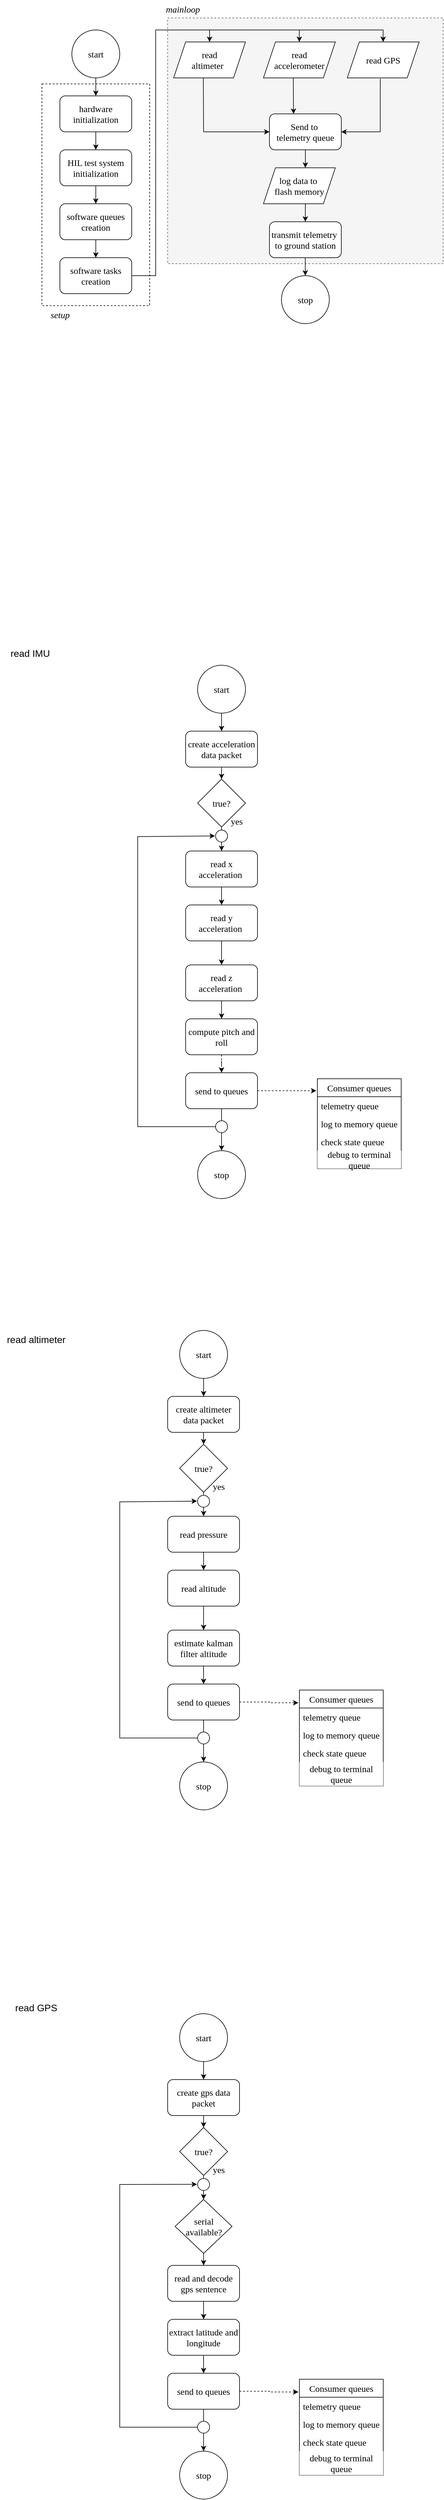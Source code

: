 <mxfile version="20.8.16" type="device"><diagram name="Page-1" id="mBe-X2XpHbBjMXoWEPuQ"><mxGraphModel dx="1061" dy="690" grid="1" gridSize="10" guides="1" tooltips="1" connect="1" arrows="1" fold="1" page="1" pageScale="1" pageWidth="850" pageHeight="1100" math="0" shadow="0"><root><mxCell id="0"/><mxCell id="1" parent="0"/><mxCell id="3_4ybD7YftB7k-4vnhsT-41" value="" style="rounded=0;whiteSpace=wrap;html=1;fontFamily=Times New Roman;fontSize=15;dashed=1;fillColor=#f5f5f5;fontColor=#333333;strokeColor=#666666;" vertex="1" parent="1"><mxGeometry x="310" y="70" width="460" height="410" as="geometry"/></mxCell><mxCell id="3_4ybD7YftB7k-4vnhsT-40" value="" style="rounded=0;whiteSpace=wrap;html=1;fontFamily=Times New Roman;fontSize=15;dashed=1;" vertex="1" parent="1"><mxGeometry x="100" y="180" width="180" height="370" as="geometry"/></mxCell><mxCell id="3_4ybD7YftB7k-4vnhsT-5" value="" style="edgeStyle=orthogonalEdgeStyle;rounded=0;orthogonalLoop=1;jettySize=auto;html=1;fontFamily=Times New Roman;fontSize=15;" edge="1" parent="1" source="3_4ybD7YftB7k-4vnhsT-1" target="3_4ybD7YftB7k-4vnhsT-2"><mxGeometry relative="1" as="geometry"/></mxCell><mxCell id="3_4ybD7YftB7k-4vnhsT-1" value="&lt;font face=&quot;Times New Roman&quot; style=&quot;font-size: 15px;&quot;&gt;start&lt;/font&gt;" style="ellipse;whiteSpace=wrap;html=1;fontSize=15;" vertex="1" parent="1"><mxGeometry x="150" y="90" width="80" height="80" as="geometry"/></mxCell><mxCell id="3_4ybD7YftB7k-4vnhsT-6" value="" style="edgeStyle=orthogonalEdgeStyle;rounded=0;orthogonalLoop=1;jettySize=auto;html=1;fontFamily=Times New Roman;fontSize=15;" edge="1" parent="1" source="3_4ybD7YftB7k-4vnhsT-2" target="3_4ybD7YftB7k-4vnhsT-4"><mxGeometry relative="1" as="geometry"/></mxCell><mxCell id="3_4ybD7YftB7k-4vnhsT-2" value="hardware initialization" style="rounded=1;whiteSpace=wrap;html=1;fontFamily=Times New Roman;fontSize=15;" vertex="1" parent="1"><mxGeometry x="130" y="200" width="120" height="60" as="geometry"/></mxCell><mxCell id="3_4ybD7YftB7k-4vnhsT-8" value="" style="edgeStyle=orthogonalEdgeStyle;rounded=0;orthogonalLoop=1;jettySize=auto;html=1;fontFamily=Times New Roman;fontSize=15;" edge="1" parent="1" source="3_4ybD7YftB7k-4vnhsT-4" target="3_4ybD7YftB7k-4vnhsT-7"><mxGeometry relative="1" as="geometry"/></mxCell><mxCell id="3_4ybD7YftB7k-4vnhsT-4" value="HIL test system initialization" style="rounded=1;whiteSpace=wrap;html=1;fontFamily=Times New Roman;fontSize=15;" vertex="1" parent="1"><mxGeometry x="130" y="290" width="120" height="60" as="geometry"/></mxCell><mxCell id="3_4ybD7YftB7k-4vnhsT-10" value="" style="edgeStyle=orthogonalEdgeStyle;rounded=0;orthogonalLoop=1;jettySize=auto;html=1;fontFamily=Times New Roman;fontSize=15;" edge="1" parent="1" source="3_4ybD7YftB7k-4vnhsT-7" target="3_4ybD7YftB7k-4vnhsT-9"><mxGeometry relative="1" as="geometry"/></mxCell><mxCell id="3_4ybD7YftB7k-4vnhsT-7" value="software queues creation" style="rounded=1;whiteSpace=wrap;html=1;fontFamily=Times New Roman;fontSize=15;" vertex="1" parent="1"><mxGeometry x="130" y="380" width="120" height="60" as="geometry"/></mxCell><mxCell id="3_4ybD7YftB7k-4vnhsT-13" value="" style="edgeStyle=orthogonalEdgeStyle;rounded=0;orthogonalLoop=1;jettySize=auto;html=1;fontFamily=Times New Roman;fontSize=15;" edge="1" parent="1" source="3_4ybD7YftB7k-4vnhsT-9" target="3_4ybD7YftB7k-4vnhsT-21"><mxGeometry relative="1" as="geometry"><mxPoint x="392" y="108.98" as="targetPoint"/><Array as="points"><mxPoint x="290" y="500"/><mxPoint x="290" y="90"/><mxPoint x="380" y="90"/></Array></mxGeometry></mxCell><mxCell id="3_4ybD7YftB7k-4vnhsT-9" value="software tasks creation" style="rounded=1;whiteSpace=wrap;html=1;fontFamily=Times New Roman;fontSize=15;" vertex="1" parent="1"><mxGeometry x="130" y="470" width="120" height="60" as="geometry"/></mxCell><mxCell id="3_4ybD7YftB7k-4vnhsT-17" value="" style="endArrow=none;html=1;rounded=0;fontFamily=Times New Roman;fontSize=15;" edge="1" parent="1"><mxGeometry width="50" height="50" relative="1" as="geometry"><mxPoint x="380" y="90" as="sourcePoint"/><mxPoint x="670" y="90" as="targetPoint"/></mxGeometry></mxCell><mxCell id="3_4ybD7YftB7k-4vnhsT-19" value="" style="endArrow=classic;html=1;rounded=0;fontFamily=Times New Roman;fontSize=15;entryX=0.667;entryY=0;entryDx=0;entryDy=0;entryPerimeter=0;" edge="1" parent="1"><mxGeometry width="50" height="50" relative="1" as="geometry"><mxPoint x="669.83" y="90" as="sourcePoint"/><mxPoint x="669.87" y="110" as="targetPoint"/></mxGeometry></mxCell><mxCell id="3_4ybD7YftB7k-4vnhsT-20" value="" style="endArrow=classic;html=1;rounded=0;fontFamily=Times New Roman;fontSize=15;entryX=0.667;entryY=0;entryDx=0;entryDy=0;entryPerimeter=0;" edge="1" parent="1"><mxGeometry width="50" height="50" relative="1" as="geometry"><mxPoint x="529.83" y="90" as="sourcePoint"/><mxPoint x="529.87" y="110" as="targetPoint"/></mxGeometry></mxCell><mxCell id="3_4ybD7YftB7k-4vnhsT-21" value="read &lt;br&gt;altimeter&lt;span style=&quot;white-space: pre;&quot;&gt;&#9;&lt;/span&gt;" style="shape=parallelogram;perimeter=parallelogramPerimeter;whiteSpace=wrap;html=1;fixedSize=1;fontFamily=Times New Roman;fontSize=15;" vertex="1" parent="1"><mxGeometry x="320" y="110" width="120" height="60" as="geometry"/></mxCell><mxCell id="3_4ybD7YftB7k-4vnhsT-22" value="read &lt;br&gt;accelerometer" style="shape=parallelogram;perimeter=parallelogramPerimeter;whiteSpace=wrap;html=1;fixedSize=1;fontFamily=Times New Roman;fontSize=15;" vertex="1" parent="1"><mxGeometry x="470" y="110" width="120" height="60" as="geometry"/></mxCell><mxCell id="3_4ybD7YftB7k-4vnhsT-23" value="read GPS" style="shape=parallelogram;perimeter=parallelogramPerimeter;whiteSpace=wrap;html=1;fixedSize=1;fontFamily=Times New Roman;fontSize=15;" vertex="1" parent="1"><mxGeometry x="610" y="110" width="120" height="60" as="geometry"/></mxCell><mxCell id="3_4ybD7YftB7k-4vnhsT-24" value="log data to&amp;nbsp;&lt;br&gt;flash memory" style="shape=parallelogram;perimeter=parallelogramPerimeter;whiteSpace=wrap;html=1;fixedSize=1;fontFamily=Times New Roman;fontSize=15;" vertex="1" parent="1"><mxGeometry x="470" y="320" width="120" height="60" as="geometry"/></mxCell><mxCell id="3_4ybD7YftB7k-4vnhsT-34" style="edgeStyle=orthogonalEdgeStyle;rounded=0;orthogonalLoop=1;jettySize=auto;html=1;entryX=0.583;entryY=0;entryDx=0;entryDy=0;entryPerimeter=0;fontFamily=Times New Roman;fontSize=15;" edge="1" parent="1" source="3_4ybD7YftB7k-4vnhsT-25" target="3_4ybD7YftB7k-4vnhsT-24"><mxGeometry relative="1" as="geometry"/></mxCell><mxCell id="3_4ybD7YftB7k-4vnhsT-25" value="Send to&amp;nbsp;&lt;br&gt;telemetry queue" style="rounded=1;whiteSpace=wrap;html=1;fontFamily=Times New Roman;fontSize=15;" vertex="1" parent="1"><mxGeometry x="480" y="230" width="120" height="60" as="geometry"/></mxCell><mxCell id="3_4ybD7YftB7k-4vnhsT-27" value="" style="endArrow=classic;html=1;rounded=0;fontFamily=Times New Roman;fontSize=15;exitX=0.413;exitY=1.003;exitDx=0;exitDy=0;exitPerimeter=0;entryX=0;entryY=0.5;entryDx=0;entryDy=0;" edge="1" parent="1" source="3_4ybD7YftB7k-4vnhsT-21" target="3_4ybD7YftB7k-4vnhsT-25"><mxGeometry width="50" height="50" relative="1" as="geometry"><mxPoint x="540" y="340" as="sourcePoint"/><mxPoint x="590" y="290" as="targetPoint"/><Array as="points"><mxPoint x="370" y="260"/></Array></mxGeometry></mxCell><mxCell id="3_4ybD7YftB7k-4vnhsT-31" value="transmit telemetry&amp;nbsp;&lt;br&gt;to ground station" style="rounded=1;whiteSpace=wrap;html=1;fontFamily=Times New Roman;fontSize=15;" vertex="1" parent="1"><mxGeometry x="480" y="410" width="120" height="60" as="geometry"/></mxCell><mxCell id="3_4ybD7YftB7k-4vnhsT-32" value="" style="endArrow=classic;html=1;rounded=0;fontFamily=Times New Roman;fontSize=15;exitX=0.459;exitY=1.023;exitDx=0;exitDy=0;exitPerimeter=0;entryX=1;entryY=0.5;entryDx=0;entryDy=0;" edge="1" parent="1" source="3_4ybD7YftB7k-4vnhsT-23" target="3_4ybD7YftB7k-4vnhsT-25"><mxGeometry width="50" height="50" relative="1" as="geometry"><mxPoint x="560" y="330" as="sourcePoint"/><mxPoint x="610" y="280" as="targetPoint"/><Array as="points"><mxPoint x="665" y="260"/></Array></mxGeometry></mxCell><mxCell id="3_4ybD7YftB7k-4vnhsT-33" value="" style="endArrow=classic;html=1;rounded=0;fontFamily=Times New Roman;fontSize=15;exitX=0.415;exitY=1.007;exitDx=0;exitDy=0;exitPerimeter=0;entryX=0.335;entryY=0.001;entryDx=0;entryDy=0;entryPerimeter=0;" edge="1" parent="1" source="3_4ybD7YftB7k-4vnhsT-22" target="3_4ybD7YftB7k-4vnhsT-25"><mxGeometry width="50" height="50" relative="1" as="geometry"><mxPoint x="560" y="330" as="sourcePoint"/><mxPoint x="610" y="280" as="targetPoint"/></mxGeometry></mxCell><mxCell id="3_4ybD7YftB7k-4vnhsT-36" style="edgeStyle=orthogonalEdgeStyle;rounded=0;orthogonalLoop=1;jettySize=auto;html=1;entryX=0.583;entryY=0;entryDx=0;entryDy=0;entryPerimeter=0;fontFamily=Times New Roman;fontSize=15;" edge="1" parent="1"><mxGeometry relative="1" as="geometry"><mxPoint x="539.96" y="380" as="sourcePoint"/><mxPoint x="539.92" y="410" as="targetPoint"/></mxGeometry></mxCell><mxCell id="3_4ybD7YftB7k-4vnhsT-37" value="&lt;font face=&quot;Times New Roman&quot; style=&quot;font-size: 15px;&quot;&gt;stop&lt;/font&gt;" style="ellipse;whiteSpace=wrap;html=1;fontSize=15;" vertex="1" parent="1"><mxGeometry x="500" y="500" width="80" height="80" as="geometry"/></mxCell><mxCell id="3_4ybD7YftB7k-4vnhsT-39" style="edgeStyle=orthogonalEdgeStyle;rounded=0;orthogonalLoop=1;jettySize=auto;html=1;entryX=0.583;entryY=0;entryDx=0;entryDy=0;entryPerimeter=0;fontFamily=Times New Roman;fontSize=15;" edge="1" parent="1"><mxGeometry relative="1" as="geometry"><mxPoint x="539.84" y="470" as="sourcePoint"/><mxPoint x="539.8" y="500" as="targetPoint"/></mxGeometry></mxCell><mxCell id="3_4ybD7YftB7k-4vnhsT-42" value="&lt;i&gt;mainloop&lt;/i&gt;" style="text;html=1;align=center;verticalAlign=middle;resizable=0;points=[];autosize=1;strokeColor=none;fillColor=none;fontSize=15;fontFamily=Times New Roman;" vertex="1" parent="1"><mxGeometry x="295" y="40" width="80" height="30" as="geometry"/></mxCell><mxCell id="3_4ybD7YftB7k-4vnhsT-43" value="&lt;i&gt;setup&lt;/i&gt;" style="text;html=1;align=center;verticalAlign=middle;resizable=0;points=[];autosize=1;strokeColor=none;fillColor=none;fontSize=15;fontFamily=Times New Roman;" vertex="1" parent="1"><mxGeometry x="100" y="550" width="60" height="30" as="geometry"/></mxCell><mxCell id="3_4ybD7YftB7k-4vnhsT-56" value="" style="edgeStyle=orthogonalEdgeStyle;rounded=0;orthogonalLoop=1;jettySize=auto;html=1;fontFamily=Times New Roman;fontSize=15;" edge="1" parent="1" source="3_4ybD7YftB7k-4vnhsT-44" target="3_4ybD7YftB7k-4vnhsT-54"><mxGeometry relative="1" as="geometry"/></mxCell><mxCell id="3_4ybD7YftB7k-4vnhsT-44" value="read x &lt;br&gt;acceleration&amp;nbsp;" style="rounded=1;whiteSpace=wrap;html=1;fontFamily=Times New Roman;fontSize=15;" vertex="1" parent="1"><mxGeometry x="340" y="1460" width="120" height="60" as="geometry"/></mxCell><mxCell id="3_4ybD7YftB7k-4vnhsT-52" value="" style="edgeStyle=orthogonalEdgeStyle;rounded=0;orthogonalLoop=1;jettySize=auto;html=1;fontFamily=Times New Roman;fontSize=15;" edge="1" parent="1" source="3_4ybD7YftB7k-4vnhsT-45" target="3_4ybD7YftB7k-4vnhsT-51"><mxGeometry relative="1" as="geometry"/></mxCell><mxCell id="3_4ybD7YftB7k-4vnhsT-45" value="start" style="ellipse;whiteSpace=wrap;html=1;fontFamily=Times New Roman;fontSize=15;" vertex="1" parent="1"><mxGeometry x="360" y="1150" width="80" height="80" as="geometry"/></mxCell><mxCell id="3_4ybD7YftB7k-4vnhsT-77" value="" style="edgeStyle=orthogonalEdgeStyle;rounded=0;orthogonalLoop=1;jettySize=auto;html=1;fontFamily=Times New Roman;fontSize=15;" edge="1" parent="1" source="3_4ybD7YftB7k-4vnhsT-46" target="3_4ybD7YftB7k-4vnhsT-44"><mxGeometry relative="1" as="geometry"/></mxCell><mxCell id="3_4ybD7YftB7k-4vnhsT-46" value="true?" style="rhombus;whiteSpace=wrap;html=1;fontFamily=Times New Roman;fontSize=15;" vertex="1" parent="1"><mxGeometry x="360" y="1340" width="80" height="80" as="geometry"/></mxCell><mxCell id="3_4ybD7YftB7k-4vnhsT-53" value="" style="edgeStyle=orthogonalEdgeStyle;rounded=0;orthogonalLoop=1;jettySize=auto;html=1;fontFamily=Times New Roman;fontSize=15;" edge="1" parent="1" source="3_4ybD7YftB7k-4vnhsT-51" target="3_4ybD7YftB7k-4vnhsT-46"><mxGeometry relative="1" as="geometry"/></mxCell><mxCell id="3_4ybD7YftB7k-4vnhsT-51" value="create acceleration data packet" style="rounded=1;whiteSpace=wrap;html=1;fontFamily=Times New Roman;fontSize=15;" vertex="1" parent="1"><mxGeometry x="340" y="1260" width="120" height="60" as="geometry"/></mxCell><mxCell id="3_4ybD7YftB7k-4vnhsT-57" value="" style="edgeStyle=orthogonalEdgeStyle;rounded=0;orthogonalLoop=1;jettySize=auto;html=1;fontFamily=Times New Roman;fontSize=15;" edge="1" parent="1" source="3_4ybD7YftB7k-4vnhsT-54" target="3_4ybD7YftB7k-4vnhsT-55"><mxGeometry relative="1" as="geometry"/></mxCell><mxCell id="3_4ybD7YftB7k-4vnhsT-54" value="read y&lt;br&gt;acceleration&amp;nbsp;" style="rounded=1;whiteSpace=wrap;html=1;fontFamily=Times New Roman;fontSize=15;" vertex="1" parent="1"><mxGeometry x="340" y="1550" width="120" height="60" as="geometry"/></mxCell><mxCell id="3_4ybD7YftB7k-4vnhsT-59" value="" style="edgeStyle=orthogonalEdgeStyle;rounded=0;orthogonalLoop=1;jettySize=auto;html=1;fontFamily=Times New Roman;fontSize=15;" edge="1" parent="1" source="3_4ybD7YftB7k-4vnhsT-55" target="3_4ybD7YftB7k-4vnhsT-58"><mxGeometry relative="1" as="geometry"/></mxCell><mxCell id="3_4ybD7YftB7k-4vnhsT-55" value="read z&lt;br&gt;acceleration&amp;nbsp;" style="rounded=1;whiteSpace=wrap;html=1;fontFamily=Times New Roman;fontSize=15;" vertex="1" parent="1"><mxGeometry x="340" y="1650" width="120" height="60" as="geometry"/></mxCell><mxCell id="3_4ybD7YftB7k-4vnhsT-68" value="" style="edgeStyle=orthogonalEdgeStyle;rounded=0;orthogonalLoop=1;jettySize=auto;html=1;dashed=1;fontFamily=Times New Roman;fontSize=15;" edge="1" parent="1" source="3_4ybD7YftB7k-4vnhsT-58" target="3_4ybD7YftB7k-4vnhsT-60"><mxGeometry relative="1" as="geometry"/></mxCell><mxCell id="3_4ybD7YftB7k-4vnhsT-58" value="compute pitch and roll" style="rounded=1;whiteSpace=wrap;html=1;fontFamily=Times New Roman;fontSize=15;" vertex="1" parent="1"><mxGeometry x="340" y="1740" width="120" height="60" as="geometry"/></mxCell><mxCell id="3_4ybD7YftB7k-4vnhsT-67" style="edgeStyle=orthogonalEdgeStyle;rounded=0;orthogonalLoop=1;jettySize=auto;html=1;entryX=-0.012;entryY=0.133;entryDx=0;entryDy=0;entryPerimeter=0;fontFamily=Times New Roman;fontSize=15;dashed=1;" edge="1" parent="1" source="3_4ybD7YftB7k-4vnhsT-60" target="3_4ybD7YftB7k-4vnhsT-61"><mxGeometry relative="1" as="geometry"/></mxCell><mxCell id="3_4ybD7YftB7k-4vnhsT-74" value="" style="edgeStyle=orthogonalEdgeStyle;rounded=0;orthogonalLoop=1;jettySize=auto;html=1;fontFamily=Times New Roman;fontSize=15;" edge="1" parent="1" source="3_4ybD7YftB7k-4vnhsT-60" target="3_4ybD7YftB7k-4vnhsT-69"><mxGeometry relative="1" as="geometry"/></mxCell><mxCell id="3_4ybD7YftB7k-4vnhsT-60" value="send to queues" style="rounded=1;whiteSpace=wrap;html=1;fontFamily=Times New Roman;fontSize=15;" vertex="1" parent="1"><mxGeometry x="340" y="1830" width="120" height="60" as="geometry"/></mxCell><mxCell id="3_4ybD7YftB7k-4vnhsT-61" value="Consumer queues" style="swimlane;fontStyle=0;childLayout=stackLayout;horizontal=1;startSize=30;horizontalStack=0;resizeParent=1;resizeParentMax=0;resizeLast=0;collapsible=1;marginBottom=0;whiteSpace=wrap;html=1;fontFamily=Times New Roman;fontSize=15;" vertex="1" parent="1"><mxGeometry x="560" y="1840" width="140" height="150" as="geometry"/></mxCell><mxCell id="3_4ybD7YftB7k-4vnhsT-62" value="telemetry queue" style="text;strokeColor=none;fillColor=none;align=left;verticalAlign=middle;spacingLeft=4;spacingRight=4;overflow=hidden;points=[[0,0.5],[1,0.5]];portConstraint=eastwest;rotatable=0;whiteSpace=wrap;html=1;fontSize=15;fontFamily=Times New Roman;" vertex="1" parent="3_4ybD7YftB7k-4vnhsT-61"><mxGeometry y="30" width="140" height="30" as="geometry"/></mxCell><mxCell id="3_4ybD7YftB7k-4vnhsT-63" value="log to memory queue" style="text;strokeColor=none;fillColor=none;align=left;verticalAlign=middle;spacingLeft=4;spacingRight=4;overflow=hidden;points=[[0,0.5],[1,0.5]];portConstraint=eastwest;rotatable=0;whiteSpace=wrap;html=1;fontSize=15;fontFamily=Times New Roman;" vertex="1" parent="3_4ybD7YftB7k-4vnhsT-61"><mxGeometry y="60" width="140" height="30" as="geometry"/></mxCell><mxCell id="3_4ybD7YftB7k-4vnhsT-64" value="check state queue" style="text;strokeColor=none;fillColor=none;align=left;verticalAlign=middle;spacingLeft=4;spacingRight=4;overflow=hidden;points=[[0,0.5],[1,0.5]];portConstraint=eastwest;rotatable=0;whiteSpace=wrap;html=1;fontSize=15;fontFamily=Times New Roman;" vertex="1" parent="3_4ybD7YftB7k-4vnhsT-61"><mxGeometry y="90" width="140" height="30" as="geometry"/></mxCell><mxCell id="3_4ybD7YftB7k-4vnhsT-66" value="debug to terminal queue" style="rounded=0;whiteSpace=wrap;html=1;fontFamily=Times New Roman;fontSize=15;strokeColor=none;" vertex="1" parent="3_4ybD7YftB7k-4vnhsT-61"><mxGeometry y="120" width="140" height="30" as="geometry"/></mxCell><mxCell id="3_4ybD7YftB7k-4vnhsT-69" value="stop" style="ellipse;whiteSpace=wrap;html=1;aspect=fixed;fontFamily=Times New Roman;fontSize=15;" vertex="1" parent="1"><mxGeometry x="360" y="1960" width="80" height="80" as="geometry"/></mxCell><mxCell id="3_4ybD7YftB7k-4vnhsT-70" value="yes" style="text;html=1;align=center;verticalAlign=middle;resizable=0;points=[];autosize=1;strokeColor=none;fillColor=none;fontSize=15;fontFamily=Times New Roman;" vertex="1" parent="1"><mxGeometry x="405" y="1395" width="40" height="30" as="geometry"/></mxCell><mxCell id="3_4ybD7YftB7k-4vnhsT-72" value="" style="endArrow=classic;html=1;rounded=0;fontFamily=Times New Roman;fontSize=15;exitX=0;exitY=0.5;exitDx=0;exitDy=0;entryX=-0.051;entryY=0.489;entryDx=0;entryDy=0;entryPerimeter=0;" edge="1" parent="1" source="3_4ybD7YftB7k-4vnhsT-73" target="3_4ybD7YftB7k-4vnhsT-75"><mxGeometry width="50" height="50" relative="1" as="geometry"><mxPoint x="260" y="1920" as="sourcePoint"/><mxPoint x="390" y="1430" as="targetPoint"/><Array as="points"><mxPoint x="260" y="1920"/><mxPoint x="260" y="1436"/></Array></mxGeometry></mxCell><mxCell id="3_4ybD7YftB7k-4vnhsT-73" value="" style="ellipse;whiteSpace=wrap;html=1;aspect=fixed;fontFamily=Times New Roman;fontSize=15;" vertex="1" parent="1"><mxGeometry x="390" y="1910" width="20" height="20" as="geometry"/></mxCell><mxCell id="3_4ybD7YftB7k-4vnhsT-75" value="" style="ellipse;whiteSpace=wrap;html=1;aspect=fixed;fontFamily=Times New Roman;fontSize=15;" vertex="1" parent="1"><mxGeometry x="390" y="1425" width="20" height="20" as="geometry"/></mxCell><mxCell id="3_4ybD7YftB7k-4vnhsT-78" value="" style="edgeStyle=orthogonalEdgeStyle;rounded=0;orthogonalLoop=1;jettySize=auto;html=1;fontFamily=Times New Roman;fontSize=15;" edge="1" parent="1" source="3_4ybD7YftB7k-4vnhsT-79" target="3_4ybD7YftB7k-4vnhsT-87"><mxGeometry relative="1" as="geometry"/></mxCell><mxCell id="3_4ybD7YftB7k-4vnhsT-79" value="read pressure" style="rounded=1;whiteSpace=wrap;html=1;fontFamily=Times New Roman;fontSize=15;" vertex="1" parent="1"><mxGeometry x="310" y="2570" width="120" height="60" as="geometry"/></mxCell><mxCell id="3_4ybD7YftB7k-4vnhsT-80" value="" style="edgeStyle=orthogonalEdgeStyle;rounded=0;orthogonalLoop=1;jettySize=auto;html=1;fontFamily=Times New Roman;fontSize=15;" edge="1" parent="1" source="3_4ybD7YftB7k-4vnhsT-81" target="3_4ybD7YftB7k-4vnhsT-85"><mxGeometry relative="1" as="geometry"/></mxCell><mxCell id="3_4ybD7YftB7k-4vnhsT-81" value="start" style="ellipse;whiteSpace=wrap;html=1;fontFamily=Times New Roman;fontSize=15;" vertex="1" parent="1"><mxGeometry x="330" y="2260" width="80" height="80" as="geometry"/></mxCell><mxCell id="3_4ybD7YftB7k-4vnhsT-82" value="" style="edgeStyle=orthogonalEdgeStyle;rounded=0;orthogonalLoop=1;jettySize=auto;html=1;fontFamily=Times New Roman;fontSize=15;" edge="1" parent="1" source="3_4ybD7YftB7k-4vnhsT-83" target="3_4ybD7YftB7k-4vnhsT-79"><mxGeometry relative="1" as="geometry"/></mxCell><mxCell id="3_4ybD7YftB7k-4vnhsT-83" value="true?" style="rhombus;whiteSpace=wrap;html=1;fontFamily=Times New Roman;fontSize=15;" vertex="1" parent="1"><mxGeometry x="330" y="2450" width="80" height="80" as="geometry"/></mxCell><mxCell id="3_4ybD7YftB7k-4vnhsT-84" value="" style="edgeStyle=orthogonalEdgeStyle;rounded=0;orthogonalLoop=1;jettySize=auto;html=1;fontFamily=Times New Roman;fontSize=15;" edge="1" parent="1" source="3_4ybD7YftB7k-4vnhsT-85" target="3_4ybD7YftB7k-4vnhsT-83"><mxGeometry relative="1" as="geometry"/></mxCell><mxCell id="3_4ybD7YftB7k-4vnhsT-85" value="create altimeter data packet" style="rounded=1;whiteSpace=wrap;html=1;fontFamily=Times New Roman;fontSize=15;" vertex="1" parent="1"><mxGeometry x="310" y="2370" width="120" height="60" as="geometry"/></mxCell><mxCell id="3_4ybD7YftB7k-4vnhsT-86" value="" style="edgeStyle=orthogonalEdgeStyle;rounded=0;orthogonalLoop=1;jettySize=auto;html=1;fontFamily=Times New Roman;fontSize=15;" edge="1" parent="1" source="3_4ybD7YftB7k-4vnhsT-87" target="3_4ybD7YftB7k-4vnhsT-89"><mxGeometry relative="1" as="geometry"/></mxCell><mxCell id="3_4ybD7YftB7k-4vnhsT-87" value="read altitude" style="rounded=1;whiteSpace=wrap;html=1;fontFamily=Times New Roman;fontSize=15;" vertex="1" parent="1"><mxGeometry x="310" y="2660" width="120" height="60" as="geometry"/></mxCell><mxCell id="3_4ybD7YftB7k-4vnhsT-88" value="" style="edgeStyle=orthogonalEdgeStyle;rounded=0;orthogonalLoop=1;jettySize=auto;html=1;fontFamily=Times New Roman;fontSize=15;" edge="1" parent="1" source="3_4ybD7YftB7k-4vnhsT-89"><mxGeometry relative="1" as="geometry"><mxPoint x="369.966" y="2850" as="targetPoint"/></mxGeometry></mxCell><mxCell id="3_4ybD7YftB7k-4vnhsT-89" value="estimate kalman&lt;br&gt;filter altitude" style="rounded=1;whiteSpace=wrap;html=1;fontFamily=Times New Roman;fontSize=15;" vertex="1" parent="1"><mxGeometry x="310" y="2760" width="120" height="60" as="geometry"/></mxCell><mxCell id="3_4ybD7YftB7k-4vnhsT-92" style="edgeStyle=orthogonalEdgeStyle;rounded=0;orthogonalLoop=1;jettySize=auto;html=1;entryX=-0.012;entryY=0.133;entryDx=0;entryDy=0;entryPerimeter=0;fontFamily=Times New Roman;fontSize=15;dashed=1;" edge="1" parent="1" source="3_4ybD7YftB7k-4vnhsT-94" target="3_4ybD7YftB7k-4vnhsT-95"><mxGeometry relative="1" as="geometry"/></mxCell><mxCell id="3_4ybD7YftB7k-4vnhsT-93" value="" style="edgeStyle=orthogonalEdgeStyle;rounded=0;orthogonalLoop=1;jettySize=auto;html=1;fontFamily=Times New Roman;fontSize=15;" edge="1" parent="1" source="3_4ybD7YftB7k-4vnhsT-94" target="3_4ybD7YftB7k-4vnhsT-100"><mxGeometry relative="1" as="geometry"/></mxCell><mxCell id="3_4ybD7YftB7k-4vnhsT-94" value="send to queues" style="rounded=1;whiteSpace=wrap;html=1;fontFamily=Times New Roman;fontSize=15;" vertex="1" parent="1"><mxGeometry x="310" y="2850" width="120" height="60" as="geometry"/></mxCell><mxCell id="3_4ybD7YftB7k-4vnhsT-95" value="Consumer queues" style="swimlane;fontStyle=0;childLayout=stackLayout;horizontal=1;startSize=30;horizontalStack=0;resizeParent=1;resizeParentMax=0;resizeLast=0;collapsible=1;marginBottom=0;whiteSpace=wrap;html=1;fontFamily=Times New Roman;fontSize=15;" vertex="1" parent="1"><mxGeometry x="530" y="2860" width="140" height="160" as="geometry"/></mxCell><mxCell id="3_4ybD7YftB7k-4vnhsT-96" value="telemetry queue" style="text;strokeColor=none;fillColor=none;align=left;verticalAlign=middle;spacingLeft=4;spacingRight=4;overflow=hidden;points=[[0,0.5],[1,0.5]];portConstraint=eastwest;rotatable=0;whiteSpace=wrap;html=1;fontSize=15;fontFamily=Times New Roman;" vertex="1" parent="3_4ybD7YftB7k-4vnhsT-95"><mxGeometry y="30" width="140" height="30" as="geometry"/></mxCell><mxCell id="3_4ybD7YftB7k-4vnhsT-97" value="log to memory queue" style="text;strokeColor=none;fillColor=none;align=left;verticalAlign=middle;spacingLeft=4;spacingRight=4;overflow=hidden;points=[[0,0.5],[1,0.5]];portConstraint=eastwest;rotatable=0;whiteSpace=wrap;html=1;fontSize=15;fontFamily=Times New Roman;" vertex="1" parent="3_4ybD7YftB7k-4vnhsT-95"><mxGeometry y="60" width="140" height="30" as="geometry"/></mxCell><mxCell id="3_4ybD7YftB7k-4vnhsT-98" value="check state queue" style="text;strokeColor=none;fillColor=none;align=left;verticalAlign=middle;spacingLeft=4;spacingRight=4;overflow=hidden;points=[[0,0.5],[1,0.5]];portConstraint=eastwest;rotatable=0;whiteSpace=wrap;html=1;fontSize=15;fontFamily=Times New Roman;" vertex="1" parent="3_4ybD7YftB7k-4vnhsT-95"><mxGeometry y="90" width="140" height="30" as="geometry"/></mxCell><mxCell id="3_4ybD7YftB7k-4vnhsT-99" value="debug to terminal queue" style="rounded=0;whiteSpace=wrap;html=1;fontFamily=Times New Roman;fontSize=15;strokeColor=none;" vertex="1" parent="3_4ybD7YftB7k-4vnhsT-95"><mxGeometry y="120" width="140" height="40" as="geometry"/></mxCell><mxCell id="3_4ybD7YftB7k-4vnhsT-100" value="stop" style="ellipse;whiteSpace=wrap;html=1;aspect=fixed;fontFamily=Times New Roman;fontSize=15;" vertex="1" parent="1"><mxGeometry x="330" y="2980" width="80" height="80" as="geometry"/></mxCell><mxCell id="3_4ybD7YftB7k-4vnhsT-101" value="yes" style="text;html=1;align=center;verticalAlign=middle;resizable=0;points=[];autosize=1;strokeColor=none;fillColor=none;fontSize=15;fontFamily=Times New Roman;" vertex="1" parent="1"><mxGeometry x="375" y="2505" width="40" height="30" as="geometry"/></mxCell><mxCell id="3_4ybD7YftB7k-4vnhsT-102" value="" style="endArrow=classic;html=1;rounded=0;fontFamily=Times New Roman;fontSize=15;exitX=0;exitY=0.5;exitDx=0;exitDy=0;entryX=-0.051;entryY=0.489;entryDx=0;entryDy=0;entryPerimeter=0;" edge="1" parent="1" source="3_4ybD7YftB7k-4vnhsT-103" target="3_4ybD7YftB7k-4vnhsT-104"><mxGeometry width="50" height="50" relative="1" as="geometry"><mxPoint x="230" y="3030" as="sourcePoint"/><mxPoint x="360" y="2540" as="targetPoint"/><Array as="points"><mxPoint x="230" y="2940"/><mxPoint x="230" y="2546"/></Array></mxGeometry></mxCell><mxCell id="3_4ybD7YftB7k-4vnhsT-103" value="" style="ellipse;whiteSpace=wrap;html=1;aspect=fixed;fontFamily=Times New Roman;fontSize=15;" vertex="1" parent="1"><mxGeometry x="360" y="2930" width="20" height="20" as="geometry"/></mxCell><mxCell id="3_4ybD7YftB7k-4vnhsT-104" value="" style="ellipse;whiteSpace=wrap;html=1;aspect=fixed;fontFamily=Times New Roman;fontSize=15;" vertex="1" parent="1"><mxGeometry x="360" y="2535" width="20" height="20" as="geometry"/></mxCell><mxCell id="3_4ybD7YftB7k-4vnhsT-107" value="" style="edgeStyle=orthogonalEdgeStyle;rounded=0;orthogonalLoop=1;jettySize=auto;html=1;fontFamily=Times New Roman;fontSize=15;" edge="1" parent="1" source="3_4ybD7YftB7k-4vnhsT-108" target="3_4ybD7YftB7k-4vnhsT-112"><mxGeometry relative="1" as="geometry"/></mxCell><mxCell id="3_4ybD7YftB7k-4vnhsT-108" value="start" style="ellipse;whiteSpace=wrap;html=1;fontFamily=Times New Roman;fontSize=15;" vertex="1" parent="1"><mxGeometry x="330" y="3400" width="80" height="80" as="geometry"/></mxCell><mxCell id="3_4ybD7YftB7k-4vnhsT-109" value="" style="edgeStyle=orthogonalEdgeStyle;rounded=0;orthogonalLoop=1;jettySize=auto;html=1;fontFamily=Times New Roman;fontSize=15;" edge="1" parent="1" source="3_4ybD7YftB7k-4vnhsT-110"><mxGeometry relative="1" as="geometry"><mxPoint x="370" y="3710" as="targetPoint"/></mxGeometry></mxCell><mxCell id="3_4ybD7YftB7k-4vnhsT-110" value="true?" style="rhombus;whiteSpace=wrap;html=1;fontFamily=Times New Roman;fontSize=15;" vertex="1" parent="1"><mxGeometry x="330" y="3590" width="80" height="80" as="geometry"/></mxCell><mxCell id="3_4ybD7YftB7k-4vnhsT-111" value="" style="edgeStyle=orthogonalEdgeStyle;rounded=0;orthogonalLoop=1;jettySize=auto;html=1;fontFamily=Times New Roman;fontSize=15;" edge="1" parent="1" source="3_4ybD7YftB7k-4vnhsT-112" target="3_4ybD7YftB7k-4vnhsT-110"><mxGeometry relative="1" as="geometry"/></mxCell><mxCell id="3_4ybD7YftB7k-4vnhsT-112" value="create gps data packet" style="rounded=1;whiteSpace=wrap;html=1;fontFamily=Times New Roman;fontSize=15;" vertex="1" parent="1"><mxGeometry x="310" y="3510" width="120" height="60" as="geometry"/></mxCell><mxCell id="3_4ybD7YftB7k-4vnhsT-117" style="edgeStyle=orthogonalEdgeStyle;rounded=0;orthogonalLoop=1;jettySize=auto;html=1;entryX=-0.012;entryY=0.133;entryDx=0;entryDy=0;entryPerimeter=0;fontFamily=Times New Roman;fontSize=15;dashed=1;" edge="1" parent="1" source="3_4ybD7YftB7k-4vnhsT-119" target="3_4ybD7YftB7k-4vnhsT-120"><mxGeometry relative="1" as="geometry"/></mxCell><mxCell id="3_4ybD7YftB7k-4vnhsT-118" value="" style="edgeStyle=orthogonalEdgeStyle;rounded=0;orthogonalLoop=1;jettySize=auto;html=1;fontFamily=Times New Roman;fontSize=15;" edge="1" parent="1" source="3_4ybD7YftB7k-4vnhsT-119" target="3_4ybD7YftB7k-4vnhsT-125"><mxGeometry relative="1" as="geometry"/></mxCell><mxCell id="3_4ybD7YftB7k-4vnhsT-119" value="send to queues" style="rounded=1;whiteSpace=wrap;html=1;fontFamily=Times New Roman;fontSize=15;" vertex="1" parent="1"><mxGeometry x="310" y="4000" width="120" height="60" as="geometry"/></mxCell><mxCell id="3_4ybD7YftB7k-4vnhsT-120" value="Consumer queues" style="swimlane;fontStyle=0;childLayout=stackLayout;horizontal=1;startSize=30;horizontalStack=0;resizeParent=1;resizeParentMax=0;resizeLast=0;collapsible=1;marginBottom=0;whiteSpace=wrap;html=1;fontFamily=Times New Roman;fontSize=15;" vertex="1" parent="1"><mxGeometry x="530" y="4010" width="140" height="160" as="geometry"/></mxCell><mxCell id="3_4ybD7YftB7k-4vnhsT-121" value="telemetry queue" style="text;strokeColor=none;fillColor=none;align=left;verticalAlign=middle;spacingLeft=4;spacingRight=4;overflow=hidden;points=[[0,0.5],[1,0.5]];portConstraint=eastwest;rotatable=0;whiteSpace=wrap;html=1;fontSize=15;fontFamily=Times New Roman;" vertex="1" parent="3_4ybD7YftB7k-4vnhsT-120"><mxGeometry y="30" width="140" height="30" as="geometry"/></mxCell><mxCell id="3_4ybD7YftB7k-4vnhsT-122" value="log to memory queue" style="text;strokeColor=none;fillColor=none;align=left;verticalAlign=middle;spacingLeft=4;spacingRight=4;overflow=hidden;points=[[0,0.5],[1,0.5]];portConstraint=eastwest;rotatable=0;whiteSpace=wrap;html=1;fontSize=15;fontFamily=Times New Roman;" vertex="1" parent="3_4ybD7YftB7k-4vnhsT-120"><mxGeometry y="60" width="140" height="30" as="geometry"/></mxCell><mxCell id="3_4ybD7YftB7k-4vnhsT-123" value="check state queue" style="text;strokeColor=none;fillColor=none;align=left;verticalAlign=middle;spacingLeft=4;spacingRight=4;overflow=hidden;points=[[0,0.5],[1,0.5]];portConstraint=eastwest;rotatable=0;whiteSpace=wrap;html=1;fontSize=15;fontFamily=Times New Roman;" vertex="1" parent="3_4ybD7YftB7k-4vnhsT-120"><mxGeometry y="90" width="140" height="30" as="geometry"/></mxCell><mxCell id="3_4ybD7YftB7k-4vnhsT-124" value="debug to terminal queue" style="rounded=0;whiteSpace=wrap;html=1;fontFamily=Times New Roman;fontSize=15;strokeColor=none;" vertex="1" parent="3_4ybD7YftB7k-4vnhsT-120"><mxGeometry y="120" width="140" height="40" as="geometry"/></mxCell><mxCell id="3_4ybD7YftB7k-4vnhsT-125" value="stop" style="ellipse;whiteSpace=wrap;html=1;aspect=fixed;fontFamily=Times New Roman;fontSize=15;" vertex="1" parent="1"><mxGeometry x="330" y="4130" width="80" height="80" as="geometry"/></mxCell><mxCell id="3_4ybD7YftB7k-4vnhsT-126" value="yes" style="text;html=1;align=center;verticalAlign=middle;resizable=0;points=[];autosize=1;strokeColor=none;fillColor=none;fontSize=15;fontFamily=Times New Roman;" vertex="1" parent="1"><mxGeometry x="375" y="3645" width="40" height="30" as="geometry"/></mxCell><mxCell id="3_4ybD7YftB7k-4vnhsT-127" value="" style="endArrow=classic;html=1;rounded=0;fontFamily=Times New Roman;fontSize=15;exitX=0;exitY=0.5;exitDx=0;exitDy=0;entryX=-0.051;entryY=0.489;entryDx=0;entryDy=0;entryPerimeter=0;" edge="1" parent="1" source="3_4ybD7YftB7k-4vnhsT-128" target="3_4ybD7YftB7k-4vnhsT-129"><mxGeometry width="50" height="50" relative="1" as="geometry"><mxPoint x="230" y="4170" as="sourcePoint"/><mxPoint x="360" y="3680" as="targetPoint"/><Array as="points"><mxPoint x="230" y="4090"/><mxPoint x="230" y="3685"/></Array></mxGeometry></mxCell><mxCell id="3_4ybD7YftB7k-4vnhsT-128" value="" style="ellipse;whiteSpace=wrap;html=1;aspect=fixed;fontFamily=Times New Roman;fontSize=15;" vertex="1" parent="1"><mxGeometry x="360" y="4080" width="20" height="20" as="geometry"/></mxCell><mxCell id="3_4ybD7YftB7k-4vnhsT-129" value="" style="ellipse;whiteSpace=wrap;html=1;aspect=fixed;fontFamily=Times New Roman;fontSize=15;" vertex="1" parent="1"><mxGeometry x="360" y="3675" width="20" height="20" as="geometry"/></mxCell><mxCell id="3_4ybD7YftB7k-4vnhsT-135" style="edgeStyle=orthogonalEdgeStyle;rounded=0;orthogonalLoop=1;jettySize=auto;html=1;entryX=0.5;entryY=0;entryDx=0;entryDy=0;fontFamily=Times New Roman;fontSize=15;" edge="1" parent="1" source="3_4ybD7YftB7k-4vnhsT-130" target="3_4ybD7YftB7k-4vnhsT-131"><mxGeometry relative="1" as="geometry"/></mxCell><mxCell id="3_4ybD7YftB7k-4vnhsT-130" value="serial available?" style="rhombus;whiteSpace=wrap;html=1;fontFamily=Times New Roman;fontSize=15;" vertex="1" parent="1"><mxGeometry x="322.5" y="3710" width="95" height="90" as="geometry"/></mxCell><mxCell id="3_4ybD7YftB7k-4vnhsT-136" value="" style="edgeStyle=orthogonalEdgeStyle;rounded=0;orthogonalLoop=1;jettySize=auto;html=1;fontFamily=Times New Roman;fontSize=15;" edge="1" parent="1" source="3_4ybD7YftB7k-4vnhsT-131" target="3_4ybD7YftB7k-4vnhsT-132"><mxGeometry relative="1" as="geometry"/></mxCell><mxCell id="3_4ybD7YftB7k-4vnhsT-131" value="read and decode gps sentence" style="rounded=1;whiteSpace=wrap;html=1;fontFamily=Times New Roman;fontSize=15;" vertex="1" parent="1"><mxGeometry x="310" y="3820" width="120" height="60" as="geometry"/></mxCell><mxCell id="3_4ybD7YftB7k-4vnhsT-137" style="edgeStyle=orthogonalEdgeStyle;rounded=0;orthogonalLoop=1;jettySize=auto;html=1;entryX=0.5;entryY=0;entryDx=0;entryDy=0;fontFamily=Times New Roman;fontSize=15;" edge="1" parent="1" source="3_4ybD7YftB7k-4vnhsT-132" target="3_4ybD7YftB7k-4vnhsT-119"><mxGeometry relative="1" as="geometry"/></mxCell><mxCell id="3_4ybD7YftB7k-4vnhsT-132" value="extract latitude and longitude" style="rounded=1;whiteSpace=wrap;html=1;fontFamily=Times New Roman;fontSize=15;" vertex="1" parent="1"><mxGeometry x="310" y="3910" width="120" height="60" as="geometry"/></mxCell><mxCell id="3_4ybD7YftB7k-4vnhsT-138" value="read altimeter&lt;br&gt;" style="text;html=1;align=center;verticalAlign=middle;resizable=0;points=[];autosize=1;strokeColor=none;fillColor=none;fontSize=16;" vertex="1" parent="1"><mxGeometry x="30" y="2260" width="120" height="30" as="geometry"/></mxCell><mxCell id="3_4ybD7YftB7k-4vnhsT-139" value="read IMU" style="text;html=1;align=center;verticalAlign=middle;resizable=0;points=[];autosize=1;strokeColor=none;fillColor=none;fontSize=16;" vertex="1" parent="1"><mxGeometry x="35" y="1115" width="90" height="30" as="geometry"/></mxCell><mxCell id="3_4ybD7YftB7k-4vnhsT-140" value="read GPS" style="text;html=1;align=center;verticalAlign=middle;resizable=0;points=[];autosize=1;strokeColor=none;fillColor=none;fontSize=16;" vertex="1" parent="1"><mxGeometry x="45" y="3375" width="90" height="30" as="geometry"/></mxCell></root></mxGraphModel></diagram></mxfile>
